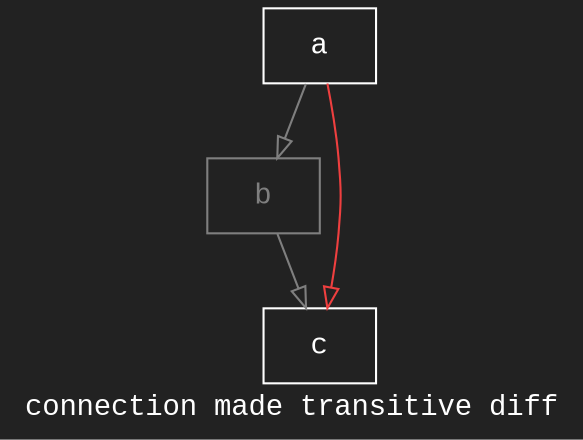 digraph D {
    label="connection made transitive diff";
    tooltip="connection made transitive diff";
    bgcolor="#222222";
    fontcolor="#ffffff";
    fontname="Courier New";
    
    node1 [color="#ffffff",fontcolor="#ffffff",fontname="Courier New",shape="rectangle",tooltip="a",label="a"]
    
    node2 [color="#7f7f7f",fontcolor="#7f7f7f",fontname="Courier New",shape="rectangle",tooltip="b",label="b"]
    
    node3 [color="#ffffff",fontcolor="#ffffff",fontname="Courier New",shape="rectangle",tooltip="c",label="c"]
    
    node1 -> node2 [arrowhead="empty",color="#7f7f7f",tooltip="a\n   ->\nb",]
    node1 -> node3 [arrowhead="empty",color="#ef3f3f",tooltip="a\n   ->\nc",]
    node2 -> node3 [arrowhead="empty",color="#7f7f7f",tooltip="b\n   ->\nc",]
}
